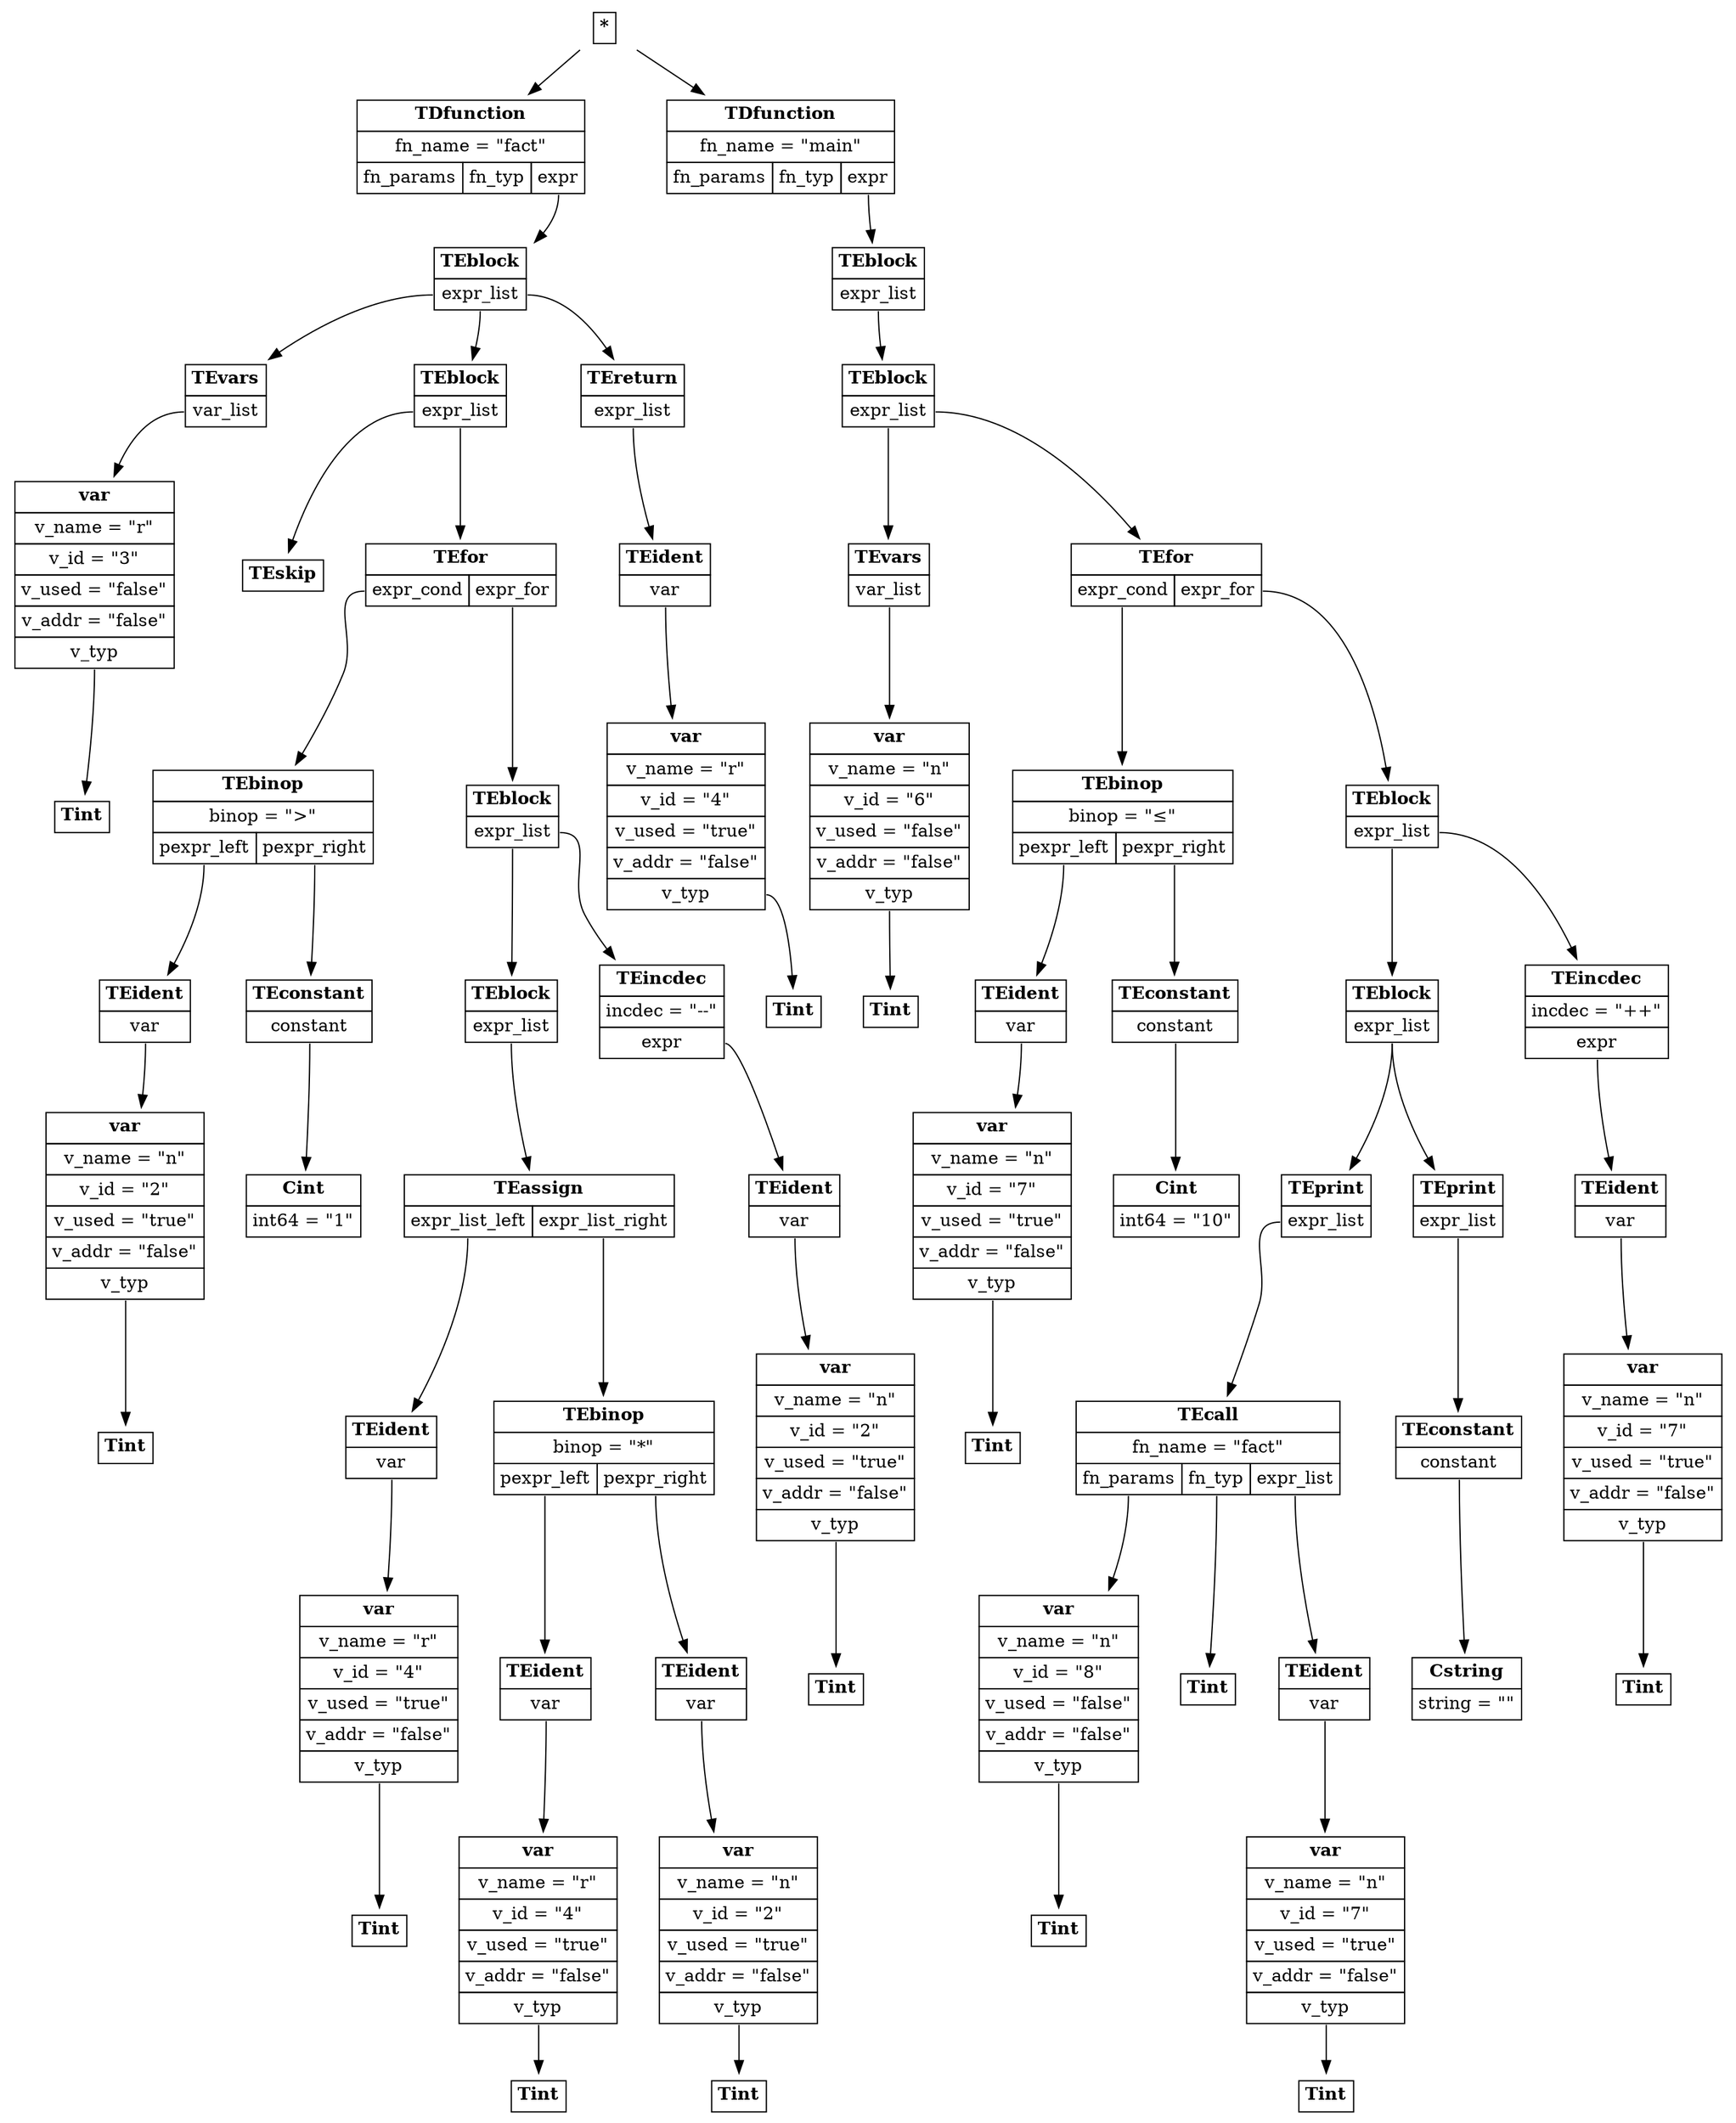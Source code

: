 digraph ast {
node [shape=plaintext];
root [label=<<table border='0' cellborder='1' cellspacing='0' cellpadding='4'><tr ><td colspan = '1'><b >*</b></td></tr></table>>]
TDfunction_1 [label=<<table border='0' cellborder='1' cellspacing='0' cellpadding='4'><tr ><td colspan = '3'><b >TDfunction</b></td></tr><tr ><td colspan = '3'>fn_name = "fact"</td></tr><tr ><td port='fn_params'>fn_params</td><td port='fn_typ'>fn_typ</td><td port='expr'>expr</td></tr></table>>]
root -> TDfunction_1
TEblock_2 [label=<<table border='0' cellborder='1' cellspacing='0' cellpadding='4'><tr ><td colspan = '1'><b >TEblock</b></td></tr><tr ><td port='expr_list'>expr_list</td></tr></table>>]
TDfunction_1:expr -> TEblock_2
TEvars_3 [label=<<table border='0' cellborder='1' cellspacing='0' cellpadding='4'><tr ><td colspan = '1'><b >TEvars</b></td></tr><tr ><td port='var_list'>var_list</td></tr></table>>]
TEblock_2:expr_list -> TEvars_3
var_4 [label=<<table border='0' cellborder='1' cellspacing='0' cellpadding='4'><tr ><td colspan = '1'><b >var</b></td></tr><tr ><td colspan = '1'>v_name = "r"</td></tr><tr ><td colspan = '1'>v_id = "3"</td></tr><tr ><td colspan = '1'>v_used = "false"</td></tr><tr ><td colspan = '1'>v_addr = "false"</td></tr><tr ><td port='v_typ'>v_typ</td></tr></table>>]
TEvars_3:var_list -> var_4
Tint_5 [label=<<table border='0' cellborder='1' cellspacing='0' cellpadding='4'><tr ><td colspan = '1'><b >Tint</b></td></tr></table>>]
var_4:v_typ -> Tint_5
TEblock_6 [label=<<table border='0' cellborder='1' cellspacing='0' cellpadding='4'><tr ><td colspan = '1'><b >TEblock</b></td></tr><tr ><td port='expr_list'>expr_list</td></tr></table>>]
TEblock_2:expr_list -> TEblock_6
TEskip_7 [label=<<table border='0' cellborder='1' cellspacing='0' cellpadding='4'><tr ><td colspan = '1'><b >TEskip</b></td></tr></table>>]
TEblock_6:expr_list -> TEskip_7
TEfor_8 [label=<<table border='0' cellborder='1' cellspacing='0' cellpadding='4'><tr ><td colspan = '2'><b >TEfor</b></td></tr><tr ><td port='expr_cond'>expr_cond</td><td port='expr_for'>expr_for</td></tr></table>>]
TEblock_6:expr_list -> TEfor_8
TEbinop_9 [label=<<table border='0' cellborder='1' cellspacing='0' cellpadding='4'><tr ><td colspan = '2'><b >TEbinop</b></td></tr><tr ><td colspan = '2'>binop = "&gt;"</td></tr><tr ><td port='pexpr_left'>pexpr_left</td><td port='pexpr_right'>pexpr_right</td></tr></table>>]
TEfor_8:expr_cond -> TEbinop_9
TEident_10 [label=<<table border='0' cellborder='1' cellspacing='0' cellpadding='4'><tr ><td colspan = '1'><b >TEident</b></td></tr><tr ><td port='var'>var</td></tr></table>>]
TEbinop_9:pexpr_left -> TEident_10
var_11 [label=<<table border='0' cellborder='1' cellspacing='0' cellpadding='4'><tr ><td colspan = '1'><b >var</b></td></tr><tr ><td colspan = '1'>v_name = "n"</td></tr><tr ><td colspan = '1'>v_id = "2"</td></tr><tr ><td colspan = '1'>v_used = "true"</td></tr><tr ><td colspan = '1'>v_addr = "false"</td></tr><tr ><td port='v_typ'>v_typ</td></tr></table>>]
TEident_10:var -> var_11
Tint_12 [label=<<table border='0' cellborder='1' cellspacing='0' cellpadding='4'><tr ><td colspan = '1'><b >Tint</b></td></tr></table>>]
var_11:v_typ -> Tint_12
TEconstant_13 [label=<<table border='0' cellborder='1' cellspacing='0' cellpadding='4'><tr ><td colspan = '1'><b >TEconstant</b></td></tr><tr ><td port='constant'>constant</td></tr></table>>]
TEbinop_9:pexpr_right -> TEconstant_13
Cint_14 [label=<<table border='0' cellborder='1' cellspacing='0' cellpadding='4'><tr ><td colspan = '1'><b >Cint</b></td></tr><tr ><td colspan = '1'>int64 = "1"</td></tr></table>>]
TEconstant_13:constant -> Cint_14
TEblock_15 [label=<<table border='0' cellborder='1' cellspacing='0' cellpadding='4'><tr ><td colspan = '1'><b >TEblock</b></td></tr><tr ><td port='expr_list'>expr_list</td></tr></table>>]
TEfor_8:expr_for -> TEblock_15
TEblock_16 [label=<<table border='0' cellborder='1' cellspacing='0' cellpadding='4'><tr ><td colspan = '1'><b >TEblock</b></td></tr><tr ><td port='expr_list'>expr_list</td></tr></table>>]
TEblock_15:expr_list -> TEblock_16
TEassign_17 [label=<<table border='0' cellborder='1' cellspacing='0' cellpadding='4'><tr ><td colspan = '2'><b >TEassign</b></td></tr><tr ><td port='expr_list_left'>expr_list_left</td><td port='expr_list_right'>expr_list_right</td></tr></table>>]
TEblock_16:expr_list -> TEassign_17
TEident_18 [label=<<table border='0' cellborder='1' cellspacing='0' cellpadding='4'><tr ><td colspan = '1'><b >TEident</b></td></tr><tr ><td port='var'>var</td></tr></table>>]
TEassign_17:expr_list_left -> TEident_18
var_19 [label=<<table border='0' cellborder='1' cellspacing='0' cellpadding='4'><tr ><td colspan = '1'><b >var</b></td></tr><tr ><td colspan = '1'>v_name = "r"</td></tr><tr ><td colspan = '1'>v_id = "4"</td></tr><tr ><td colspan = '1'>v_used = "true"</td></tr><tr ><td colspan = '1'>v_addr = "false"</td></tr><tr ><td port='v_typ'>v_typ</td></tr></table>>]
TEident_18:var -> var_19
Tint_20 [label=<<table border='0' cellborder='1' cellspacing='0' cellpadding='4'><tr ><td colspan = '1'><b >Tint</b></td></tr></table>>]
var_19:v_typ -> Tint_20
TEbinop_21 [label=<<table border='0' cellborder='1' cellspacing='0' cellpadding='4'><tr ><td colspan = '2'><b >TEbinop</b></td></tr><tr ><td colspan = '2'>binop = "*"</td></tr><tr ><td port='pexpr_left'>pexpr_left</td><td port='pexpr_right'>pexpr_right</td></tr></table>>]
TEassign_17:expr_list_right -> TEbinop_21
TEident_22 [label=<<table border='0' cellborder='1' cellspacing='0' cellpadding='4'><tr ><td colspan = '1'><b >TEident</b></td></tr><tr ><td port='var'>var</td></tr></table>>]
TEbinop_21:pexpr_left -> TEident_22
var_23 [label=<<table border='0' cellborder='1' cellspacing='0' cellpadding='4'><tr ><td colspan = '1'><b >var</b></td></tr><tr ><td colspan = '1'>v_name = "r"</td></tr><tr ><td colspan = '1'>v_id = "4"</td></tr><tr ><td colspan = '1'>v_used = "true"</td></tr><tr ><td colspan = '1'>v_addr = "false"</td></tr><tr ><td port='v_typ'>v_typ</td></tr></table>>]
TEident_22:var -> var_23
Tint_24 [label=<<table border='0' cellborder='1' cellspacing='0' cellpadding='4'><tr ><td colspan = '1'><b >Tint</b></td></tr></table>>]
var_23:v_typ -> Tint_24
TEident_25 [label=<<table border='0' cellborder='1' cellspacing='0' cellpadding='4'><tr ><td colspan = '1'><b >TEident</b></td></tr><tr ><td port='var'>var</td></tr></table>>]
TEbinop_21:pexpr_right -> TEident_25
var_26 [label=<<table border='0' cellborder='1' cellspacing='0' cellpadding='4'><tr ><td colspan = '1'><b >var</b></td></tr><tr ><td colspan = '1'>v_name = "n"</td></tr><tr ><td colspan = '1'>v_id = "2"</td></tr><tr ><td colspan = '1'>v_used = "true"</td></tr><tr ><td colspan = '1'>v_addr = "false"</td></tr><tr ><td port='v_typ'>v_typ</td></tr></table>>]
TEident_25:var -> var_26
Tint_27 [label=<<table border='0' cellborder='1' cellspacing='0' cellpadding='4'><tr ><td colspan = '1'><b >Tint</b></td></tr></table>>]
var_26:v_typ -> Tint_27
TEincdec_28 [label=<<table border='0' cellborder='1' cellspacing='0' cellpadding='4'><tr ><td colspan = '1'><b >TEincdec</b></td></tr><tr ><td colspan = '1'>incdec = "--"</td></tr><tr ><td port='expr'>expr</td></tr></table>>]
TEblock_15:expr_list -> TEincdec_28
TEident_29 [label=<<table border='0' cellborder='1' cellspacing='0' cellpadding='4'><tr ><td colspan = '1'><b >TEident</b></td></tr><tr ><td port='var'>var</td></tr></table>>]
TEincdec_28:expr -> TEident_29
var_30 [label=<<table border='0' cellborder='1' cellspacing='0' cellpadding='4'><tr ><td colspan = '1'><b >var</b></td></tr><tr ><td colspan = '1'>v_name = "n"</td></tr><tr ><td colspan = '1'>v_id = "2"</td></tr><tr ><td colspan = '1'>v_used = "true"</td></tr><tr ><td colspan = '1'>v_addr = "false"</td></tr><tr ><td port='v_typ'>v_typ</td></tr></table>>]
TEident_29:var -> var_30
Tint_31 [label=<<table border='0' cellborder='1' cellspacing='0' cellpadding='4'><tr ><td colspan = '1'><b >Tint</b></td></tr></table>>]
var_30:v_typ -> Tint_31
TEreturn_32 [label=<<table border='0' cellborder='1' cellspacing='0' cellpadding='4'><tr ><td colspan = '1'><b >TEreturn</b></td></tr><tr ><td port='expr_list'>expr_list</td></tr></table>>]
TEblock_2:expr_list -> TEreturn_32
TEident_33 [label=<<table border='0' cellborder='1' cellspacing='0' cellpadding='4'><tr ><td colspan = '1'><b >TEident</b></td></tr><tr ><td port='var'>var</td></tr></table>>]
TEreturn_32:expr_list -> TEident_33
var_34 [label=<<table border='0' cellborder='1' cellspacing='0' cellpadding='4'><tr ><td colspan = '1'><b >var</b></td></tr><tr ><td colspan = '1'>v_name = "r"</td></tr><tr ><td colspan = '1'>v_id = "4"</td></tr><tr ><td colspan = '1'>v_used = "true"</td></tr><tr ><td colspan = '1'>v_addr = "false"</td></tr><tr ><td port='v_typ'>v_typ</td></tr></table>>]
TEident_33:var -> var_34
Tint_35 [label=<<table border='0' cellborder='1' cellspacing='0' cellpadding='4'><tr ><td colspan = '1'><b >Tint</b></td></tr></table>>]
var_34:v_typ -> Tint_35
TDfunction_36 [label=<<table border='0' cellborder='1' cellspacing='0' cellpadding='4'><tr ><td colspan = '3'><b >TDfunction</b></td></tr><tr ><td colspan = '3'>fn_name = "main"</td></tr><tr ><td port='fn_params'>fn_params</td><td port='fn_typ'>fn_typ</td><td port='expr'>expr</td></tr></table>>]
root -> TDfunction_36
TEblock_37 [label=<<table border='0' cellborder='1' cellspacing='0' cellpadding='4'><tr ><td colspan = '1'><b >TEblock</b></td></tr><tr ><td port='expr_list'>expr_list</td></tr></table>>]
TDfunction_36:expr -> TEblock_37
TEblock_38 [label=<<table border='0' cellborder='1' cellspacing='0' cellpadding='4'><tr ><td colspan = '1'><b >TEblock</b></td></tr><tr ><td port='expr_list'>expr_list</td></tr></table>>]
TEblock_37:expr_list -> TEblock_38
TEvars_39 [label=<<table border='0' cellborder='1' cellspacing='0' cellpadding='4'><tr ><td colspan = '1'><b >TEvars</b></td></tr><tr ><td port='var_list'>var_list</td></tr></table>>]
TEblock_38:expr_list -> TEvars_39
var_40 [label=<<table border='0' cellborder='1' cellspacing='0' cellpadding='4'><tr ><td colspan = '1'><b >var</b></td></tr><tr ><td colspan = '1'>v_name = "n"</td></tr><tr ><td colspan = '1'>v_id = "6"</td></tr><tr ><td colspan = '1'>v_used = "false"</td></tr><tr ><td colspan = '1'>v_addr = "false"</td></tr><tr ><td port='v_typ'>v_typ</td></tr></table>>]
TEvars_39:var_list -> var_40
Tint_41 [label=<<table border='0' cellborder='1' cellspacing='0' cellpadding='4'><tr ><td colspan = '1'><b >Tint</b></td></tr></table>>]
var_40:v_typ -> Tint_41
TEfor_42 [label=<<table border='0' cellborder='1' cellspacing='0' cellpadding='4'><tr ><td colspan = '2'><b >TEfor</b></td></tr><tr ><td port='expr_cond'>expr_cond</td><td port='expr_for'>expr_for</td></tr></table>>]
TEblock_38:expr_list -> TEfor_42
TEbinop_43 [label=<<table border='0' cellborder='1' cellspacing='0' cellpadding='4'><tr ><td colspan = '2'><b >TEbinop</b></td></tr><tr ><td colspan = '2'>binop = "&le;"</td></tr><tr ><td port='pexpr_left'>pexpr_left</td><td port='pexpr_right'>pexpr_right</td></tr></table>>]
TEfor_42:expr_cond -> TEbinop_43
TEident_44 [label=<<table border='0' cellborder='1' cellspacing='0' cellpadding='4'><tr ><td colspan = '1'><b >TEident</b></td></tr><tr ><td port='var'>var</td></tr></table>>]
TEbinop_43:pexpr_left -> TEident_44
var_45 [label=<<table border='0' cellborder='1' cellspacing='0' cellpadding='4'><tr ><td colspan = '1'><b >var</b></td></tr><tr ><td colspan = '1'>v_name = "n"</td></tr><tr ><td colspan = '1'>v_id = "7"</td></tr><tr ><td colspan = '1'>v_used = "true"</td></tr><tr ><td colspan = '1'>v_addr = "false"</td></tr><tr ><td port='v_typ'>v_typ</td></tr></table>>]
TEident_44:var -> var_45
Tint_46 [label=<<table border='0' cellborder='1' cellspacing='0' cellpadding='4'><tr ><td colspan = '1'><b >Tint</b></td></tr></table>>]
var_45:v_typ -> Tint_46
TEconstant_47 [label=<<table border='0' cellborder='1' cellspacing='0' cellpadding='4'><tr ><td colspan = '1'><b >TEconstant</b></td></tr><tr ><td port='constant'>constant</td></tr></table>>]
TEbinop_43:pexpr_right -> TEconstant_47
Cint_48 [label=<<table border='0' cellborder='1' cellspacing='0' cellpadding='4'><tr ><td colspan = '1'><b >Cint</b></td></tr><tr ><td colspan = '1'>int64 = "10"</td></tr></table>>]
TEconstant_47:constant -> Cint_48
TEblock_49 [label=<<table border='0' cellborder='1' cellspacing='0' cellpadding='4'><tr ><td colspan = '1'><b >TEblock</b></td></tr><tr ><td port='expr_list'>expr_list</td></tr></table>>]
TEfor_42:expr_for -> TEblock_49
TEblock_50 [label=<<table border='0' cellborder='1' cellspacing='0' cellpadding='4'><tr ><td colspan = '1'><b >TEblock</b></td></tr><tr ><td port='expr_list'>expr_list</td></tr></table>>]
TEblock_49:expr_list -> TEblock_50
TEprint_51 [label=<<table border='0' cellborder='1' cellspacing='0' cellpadding='4'><tr ><td colspan = '1'><b >TEprint</b></td></tr><tr ><td port='expr_list'>expr_list</td></tr></table>>]
TEblock_50:expr_list -> TEprint_51
TEcall_52 [label=<<table border='0' cellborder='1' cellspacing='0' cellpadding='4'><tr ><td colspan = '3'><b >TEcall</b></td></tr><tr ><td colspan = '3'>fn_name = "fact"</td></tr><tr ><td port='fn_params'>fn_params</td><td port='fn_typ'>fn_typ</td><td port='expr_list'>expr_list</td></tr></table>>]
TEprint_51:expr_list -> TEcall_52
var_53 [label=<<table border='0' cellborder='1' cellspacing='0' cellpadding='4'><tr ><td colspan = '1'><b >var</b></td></tr><tr ><td colspan = '1'>v_name = "n"</td></tr><tr ><td colspan = '1'>v_id = "8"</td></tr><tr ><td colspan = '1'>v_used = "false"</td></tr><tr ><td colspan = '1'>v_addr = "false"</td></tr><tr ><td port='v_typ'>v_typ</td></tr></table>>]
TEcall_52:fn_params -> var_53
Tint_54 [label=<<table border='0' cellborder='1' cellspacing='0' cellpadding='4'><tr ><td colspan = '1'><b >Tint</b></td></tr></table>>]
var_53:v_typ -> Tint_54
Tint_55 [label=<<table border='0' cellborder='1' cellspacing='0' cellpadding='4'><tr ><td colspan = '1'><b >Tint</b></td></tr></table>>]
TEcall_52:fn_typ -> Tint_55
TEident_56 [label=<<table border='0' cellborder='1' cellspacing='0' cellpadding='4'><tr ><td colspan = '1'><b >TEident</b></td></tr><tr ><td port='var'>var</td></tr></table>>]
TEcall_52:expr_list -> TEident_56
var_57 [label=<<table border='0' cellborder='1' cellspacing='0' cellpadding='4'><tr ><td colspan = '1'><b >var</b></td></tr><tr ><td colspan = '1'>v_name = "n"</td></tr><tr ><td colspan = '1'>v_id = "7"</td></tr><tr ><td colspan = '1'>v_used = "true"</td></tr><tr ><td colspan = '1'>v_addr = "false"</td></tr><tr ><td port='v_typ'>v_typ</td></tr></table>>]
TEident_56:var -> var_57
Tint_58 [label=<<table border='0' cellborder='1' cellspacing='0' cellpadding='4'><tr ><td colspan = '1'><b >Tint</b></td></tr></table>>]
var_57:v_typ -> Tint_58
TEprint_59 [label=<<table border='0' cellborder='1' cellspacing='0' cellpadding='4'><tr ><td colspan = '1'><b >TEprint</b></td></tr><tr ><td port='expr_list'>expr_list</td></tr></table>>]
TEblock_50:expr_list -> TEprint_59
TEconstant_60 [label=<<table border='0' cellborder='1' cellspacing='0' cellpadding='4'><tr ><td colspan = '1'><b >TEconstant</b></td></tr><tr ><td port='constant'>constant</td></tr></table>>]
TEprint_59:expr_list -> TEconstant_60
Cstring_61 [label=<<table border='0' cellborder='1' cellspacing='0' cellpadding='4'><tr ><td colspan = '1'><b >Cstring</b></td></tr><tr ><td colspan = '1'>string = "
"</td></tr></table>>]
TEconstant_60:constant -> Cstring_61
TEincdec_62 [label=<<table border='0' cellborder='1' cellspacing='0' cellpadding='4'><tr ><td colspan = '1'><b >TEincdec</b></td></tr><tr ><td colspan = '1'>incdec = "++"</td></tr><tr ><td port='expr'>expr</td></tr></table>>]
TEblock_49:expr_list -> TEincdec_62
TEident_63 [label=<<table border='0' cellborder='1' cellspacing='0' cellpadding='4'><tr ><td colspan = '1'><b >TEident</b></td></tr><tr ><td port='var'>var</td></tr></table>>]
TEincdec_62:expr -> TEident_63
var_64 [label=<<table border='0' cellborder='1' cellspacing='0' cellpadding='4'><tr ><td colspan = '1'><b >var</b></td></tr><tr ><td colspan = '1'>v_name = "n"</td></tr><tr ><td colspan = '1'>v_id = "7"</td></tr><tr ><td colspan = '1'>v_used = "true"</td></tr><tr ><td colspan = '1'>v_addr = "false"</td></tr><tr ><td port='v_typ'>v_typ</td></tr></table>>]
TEident_63:var -> var_64
Tint_65 [label=<<table border='0' cellborder='1' cellspacing='0' cellpadding='4'><tr ><td colspan = '1'><b >Tint</b></td></tr></table>>]
var_64:v_typ -> Tint_65
}